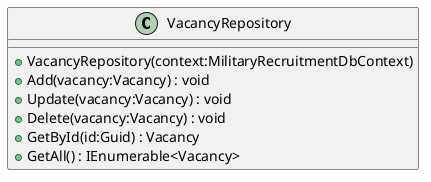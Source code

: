 @startuml
class VacancyRepository {
    + VacancyRepository(context:MilitaryRecruitmentDbContext)
    + Add(vacancy:Vacancy) : void
    + Update(vacancy:Vacancy) : void
    + Delete(vacancy:Vacancy) : void
    + GetById(id:Guid) : Vacancy
    + GetAll() : IEnumerable<Vacancy>
}
@enduml
